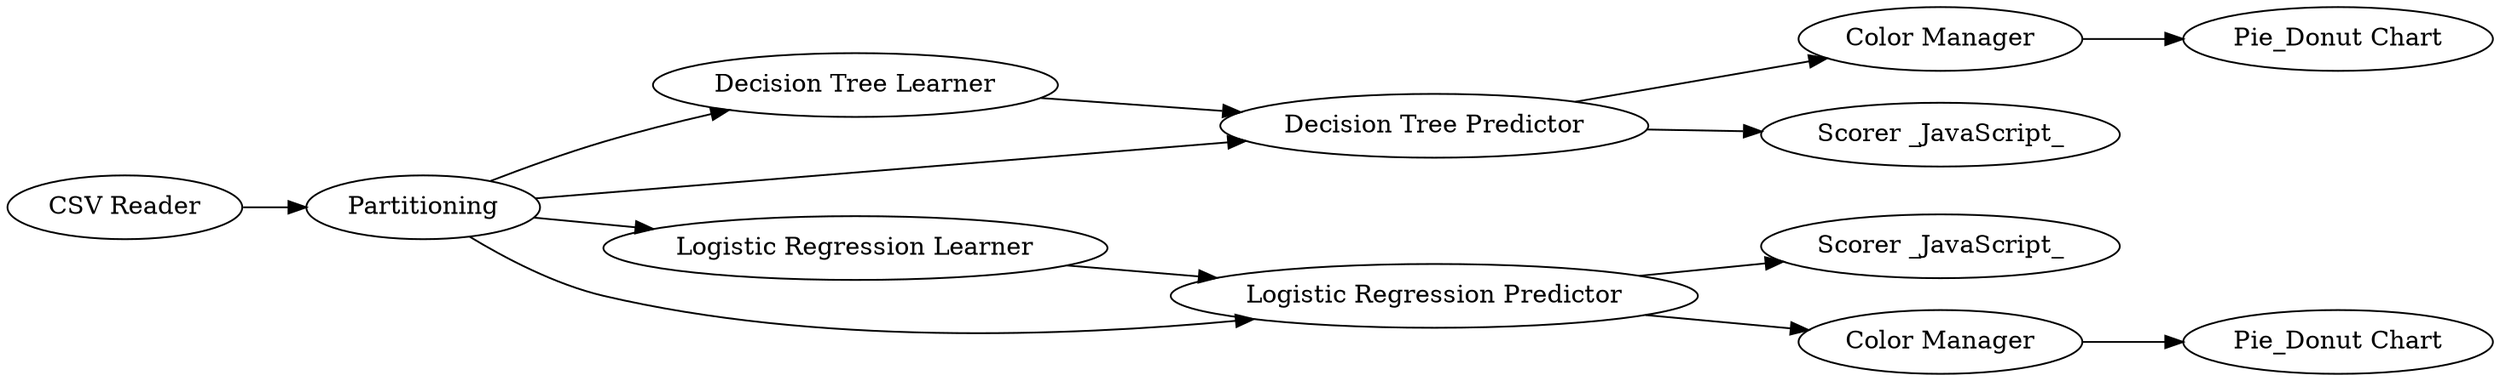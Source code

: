 digraph {
	333 -> 328
	332 -> 328
	334 -> 330
	93 -> 332
	330 -> 336
	332 -> 334
	335 -> 327
	330 -> 326
	328 -> 337
	326 -> 331
	332 -> 330
	332 -> 333
	328 -> 335
	326 [label="Color Manager"]
	334 [label="Logistic Regression Learner"]
	335 [label="Color Manager"]
	330 [label="Logistic Regression Predictor"]
	333 [label="Decision Tree Learner"]
	337 [label="Scorer _JavaScript_"]
	328 [label="Decision Tree Predictor"]
	93 [label="CSV Reader"]
	336 [label="Scorer _JavaScript_"]
	331 [label="Pie_Donut Chart"]
	327 [label="Pie_Donut Chart"]
	332 [label=Partitioning]
	rankdir=LR
}
